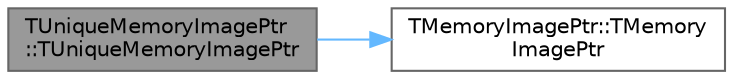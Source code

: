 digraph "TUniqueMemoryImagePtr::TUniqueMemoryImagePtr"
{
 // INTERACTIVE_SVG=YES
 // LATEX_PDF_SIZE
  bgcolor="transparent";
  edge [fontname=Helvetica,fontsize=10,labelfontname=Helvetica,labelfontsize=10];
  node [fontname=Helvetica,fontsize=10,shape=box,height=0.2,width=0.4];
  rankdir="LR";
  Node1 [id="Node000001",label="TUniqueMemoryImagePtr\l::TUniqueMemoryImagePtr",height=0.2,width=0.4,color="gray40", fillcolor="grey60", style="filled", fontcolor="black",tooltip=" "];
  Node1 -> Node2 [id="edge1_Node000001_Node000002",color="steelblue1",style="solid",tooltip=" "];
  Node2 [id="Node000002",label="TMemoryImagePtr::TMemory\lImagePtr",height=0.2,width=0.4,color="grey40", fillcolor="white", style="filled",URL="$d3/d87/classTMemoryImagePtr.html#a04bd054a77e4c7ebe3df8e696155e192",tooltip=" "];
}

